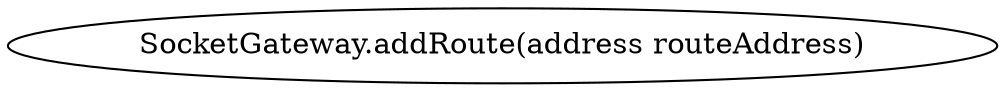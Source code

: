 digraph "" {
	graph [bb="0,0,400.69,36"];
	node [label="\N"];
	"SocketGateway.addRoute(address routeAddress)"	 [height=0.5,
		pos="200.34,18",
		width=5.5651];
}
